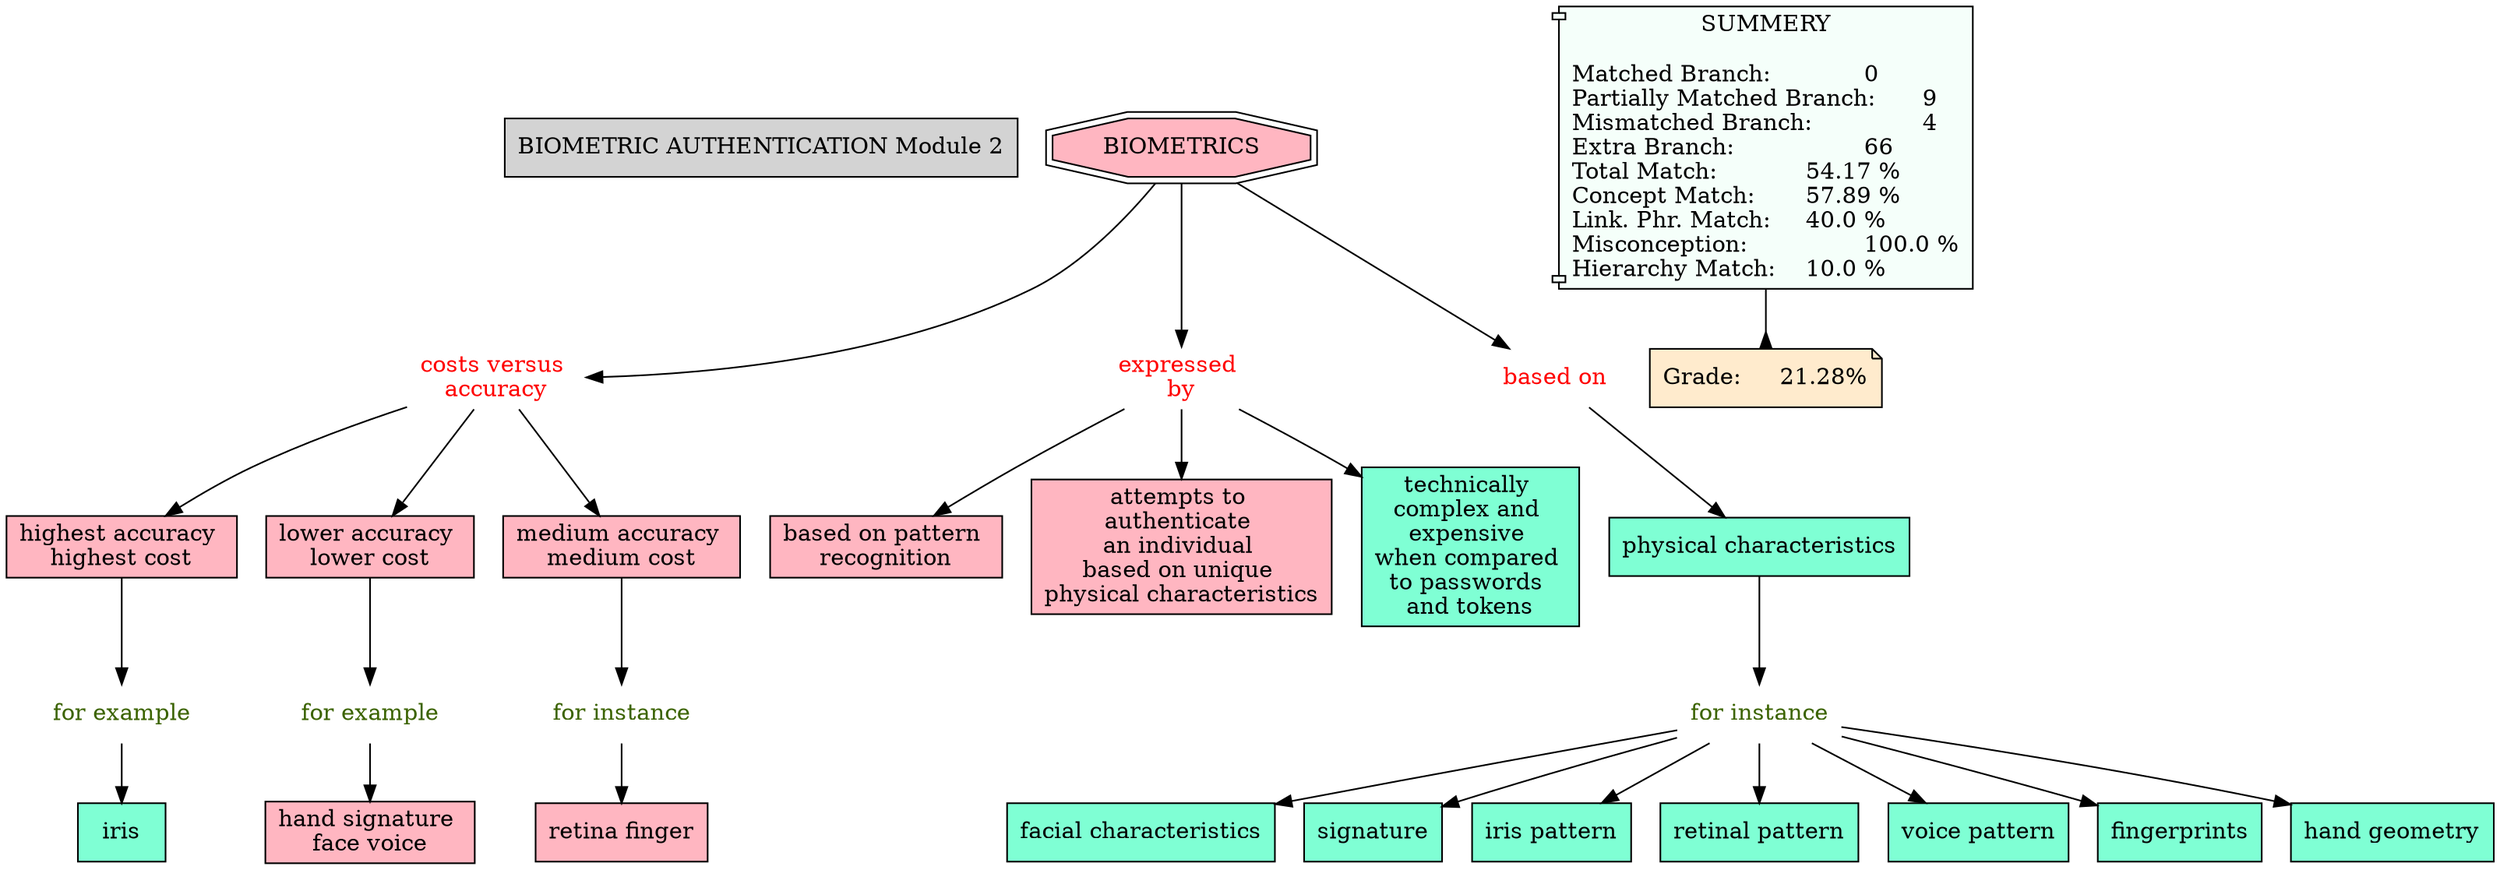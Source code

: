 // The Round Table
digraph {
	"1S3Z94NPF-13DQJ0-JZ5" [label="BIOMETRIC AUTHENTICATION Module 2" Gsplines=true shape=rect style=filled]
	"1S3ZV8X3K-1RHK537-17XQ" [label="for example
" Gsplines=true fontcolor="#3B6300" shape=none]
	"1S3ZTT9W0-22MF745-17DS" [label="hand signature 
face voice
" Gsplines=true fillcolor="#FFB6C1" shape=rect style=filled]
	"1S3ZV8X3K-1RHK537-17XQ" -> "1S3ZTT9W0-22MF745-17DS" [constraint=true]
	"1S3ZTDYLR-10WVJQW-16VZ" [label="physical characteristics
" Gsplines=true fillcolor=aquamarine shape=rect style=filled]
	"1S3ZTM51B-1X8DKLV-175T" [label="for instance
" Gsplines=true fontcolor="#3B6300" shape=none]
	"1S3ZTDYLR-10WVJQW-16VZ" -> "1S3ZTM51B-1X8DKLV-175T" [constraint=true]
	"1S3ZV949J-20N8PCF-17Z0" [label="for example
" Gsplines=true fontcolor="#3B6300" shape=none]
	"1S3ZTVB37-DS40DH-17GD" [label=iris Gsplines=true fillcolor=aquamarine shape=rect style=filled]
	"1S3ZV949J-20N8PCF-17Z0" -> "1S3ZTVB37-DS40DH-17GD" [constraint=true]
	"1S3ZTT1Y0-YG6DPW-17D6" [label="costs versus 
accuracy" Gsplines=true fontcolor=red shape=none]
	"1S3ZTZ53R-2BKYNR0-17L8" [label="highest accuracy 
highest cost
" Gsplines=true fillcolor="#FFB6C1" shape=rect style=filled]
	"1S3ZTT1Y0-YG6DPW-17D6" -> "1S3ZTZ53R-2BKYNR0-17L8" [constraint=true]
	"1S3ZT740L-1TBKZ1G-1669" [label=BIOMETRICS Gsplines=true fillcolor="#FFB6C1" shape=doubleoctagon style=filled]
	"1S3ZTJT2F-FGF6KV-171T" [label="expressed 
by" Gsplines=true fontcolor=red shape=none]
	"1S3ZT740L-1TBKZ1G-1669" -> "1S3ZTJT2F-FGF6KV-171T" [constraint=true]
	"1S3ZTM51B-1X8DKLV-175T" [label="for instance
" Gsplines=true fontcolor="#3B6300" shape=none]
	"1S3ZTFG8X-XLXFNY-16WZ" [label="facial characteristics
" Gsplines=true fillcolor=aquamarine shape=rect style=filled]
	"1S3ZTM51B-1X8DKLV-175T" -> "1S3ZTFG8X-XLXFNY-16WZ" [constraint=true]
	"1S3ZTJT2F-FGF6KV-171T" [label="expressed 
by" Gsplines=true fontcolor=red shape=none]
	"1S3ZT7B9N-NX55CF-169D" [label="based on pattern 
recognition" Gsplines=true fillcolor="#FFB6C1" shape=rect style=filled]
	"1S3ZTJT2F-FGF6KV-171T" -> "1S3ZT7B9N-NX55CF-169D" [constraint=true]
	"1S3ZT740L-1TBKZ1G-1669" [label=BIOMETRICS Gsplines=true fillcolor="#FFB6C1" shape=doubleoctagon style=filled]
	"1S3ZTL29Y-14NSKBD-174K" [label="based on" Gsplines=true fontcolor=red shape=none]
	"1S3ZT740L-1TBKZ1G-1669" -> "1S3ZTL29Y-14NSKBD-174K" [constraint=true]
	"1S3ZTM51B-1X8DKLV-175T" [label="for instance
" Gsplines=true fontcolor="#3B6300" shape=none]
	"1S3ZTHFVK-29RD90X-170T" [label=signature Gsplines=true fillcolor=aquamarine shape=rect style=filled]
	"1S3ZTM51B-1X8DKLV-175T" -> "1S3ZTHFVK-29RD90X-170T" [constraint=true]
	"1S3ZTT1Y0-YG6DPW-17D6" [label="costs versus 
accuracy" Gsplines=true fontcolor=red shape=none]
	"1S3ZTQ22L-15Z21DY-17B3" [label="lower accuracy 
lower cost
" Gsplines=true fillcolor="#FFB6C1" shape=rect style=filled]
	"1S3ZTT1Y0-YG6DPW-17D6" -> "1S3ZTQ22L-15Z21DY-17B3" [constraint=true]
	"1S3ZTM51B-1X8DKLV-175T" [label="for instance
" Gsplines=true fontcolor="#3B6300" shape=none]
	"1S3ZTGKBD-1B6VW5F-16Z4" [label="iris pattern
" Gsplines=true fillcolor=aquamarine shape=rect style=filled]
	"1S3ZTM51B-1X8DKLV-175T" -> "1S3ZTGKBD-1B6VW5F-16Z4" [constraint=true]
	"1S3ZTM51B-1X8DKLV-175T" [label="for instance
" Gsplines=true fontcolor="#3B6300" shape=none]
	"1S3ZTGJ3G-2D7QVMS-16Z0" [label="retinal pattern
" Gsplines=true fillcolor=aquamarine shape=rect style=filled]
	"1S3ZTM51B-1X8DKLV-175T" -> "1S3ZTGJ3G-2D7QVMS-16Z0" [constraint=true]
	"1S3ZTJT2F-FGF6KV-171T" [label="expressed 
by" Gsplines=true fontcolor=red shape=none]
	"1S3ZT7D99-10F1CLD-169J" [label="attempts to 
authenticate 
an individual 
based on unique 
physical characteristics
" Gsplines=true fillcolor="#FFB6C1" shape=rect style=filled]
	"1S3ZTJT2F-FGF6KV-171T" -> "1S3ZT7D99-10F1CLD-169J" [constraint=true]
	"1S3ZTZ53R-2BKYNR0-17L8" [label="highest accuracy 
highest cost
" Gsplines=true fillcolor="#FFB6C1" shape=rect style=filled]
	"1S3ZV949J-20N8PCF-17Z0" [label="for example
" Gsplines=true fontcolor="#3B6300" shape=none]
	"1S3ZTZ53R-2BKYNR0-17L8" -> "1S3ZV949J-20N8PCF-17Z0" [constraint=true]
	"1S3ZT740L-1TBKZ1G-1669" [label=BIOMETRICS Gsplines=true fillcolor="#FFB6C1" shape=doubleoctagon style=filled]
	"1S3ZTT1Y0-YG6DPW-17D6" [label="costs versus 
accuracy" Gsplines=true fontcolor=red shape=none]
	"1S3ZT740L-1TBKZ1G-1669" -> "1S3ZTT1Y0-YG6DPW-17D6" [constraint=true]
	"1S3ZTM51B-1X8DKLV-175T" [label="for instance
" Gsplines=true fontcolor="#3B6300" shape=none]
	"1S3ZTH6B0-2CPPT5W-1707" [label="voice pattern
" Gsplines=true fillcolor=aquamarine shape=rect style=filled]
	"1S3ZTM51B-1X8DKLV-175T" -> "1S3ZTH6B0-2CPPT5W-1707" [constraint=true]
	"1S3ZTL29Y-14NSKBD-174K" [label="based on" Gsplines=true fontcolor=red shape=none]
	"1S3ZTDYLR-10WVJQW-16VZ" [label="physical characteristics
" Gsplines=true fillcolor=aquamarine shape=rect style=filled]
	"1S3ZTL29Y-14NSKBD-174K" -> "1S3ZTDYLR-10WVJQW-16VZ" [constraint=true]
	"1S3ZTM51B-1X8DKLV-175T" [label="for instance
" Gsplines=true fontcolor="#3B6300" shape=none]
	"1S3ZTFHKN-1WR0C92-16X3" [label=fingerprints Gsplines=true fillcolor=aquamarine shape=rect style=filled]
	"1S3ZTM51B-1X8DKLV-175T" -> "1S3ZTFHKN-1WR0C92-16X3" [constraint=true]
	"1S3ZTT1Y0-YG6DPW-17D6" [label="costs versus 
accuracy" Gsplines=true fontcolor=red shape=none]
	"1S3ZTYH4Q-1DYV633-17K7" [label="medium accuracy 
medium cost
" Gsplines=true fillcolor="#FFB6C1" shape=rect style=filled]
	"1S3ZTT1Y0-YG6DPW-17D6" -> "1S3ZTYH4Q-1DYV633-17K7" [constraint=true]
	"1S3ZTM51B-1X8DKLV-175T" [label="for instance
" Gsplines=true fontcolor="#3B6300" shape=none]
	"1S3ZTFK4G-24LYPWD-16X7" [label="hand geometry
" Gsplines=true fillcolor=aquamarine shape=rect style=filled]
	"1S3ZTM51B-1X8DKLV-175T" -> "1S3ZTFK4G-24LYPWD-16X7" [constraint=true]
	"1S3ZTYH4Q-1DYV633-17K7" [label="medium accuracy 
medium cost
" Gsplines=true fillcolor="#FFB6C1" shape=rect style=filled]
	"1S3ZV90YJ-1K85CFN-17YC" [label="for instance
" Gsplines=true fontcolor="#3B6300" shape=none]
	"1S3ZTYH4Q-1DYV633-17K7" -> "1S3ZV90YJ-1K85CFN-17YC" [constraint=true]
	"1S3ZV90YJ-1K85CFN-17YC" [label="for instance
" Gsplines=true fontcolor="#3B6300" shape=none]
	"1S3ZTV0SG-K2JWP3-17FS" [label="retina finger
" Gsplines=true fillcolor="#FFB6C1" shape=rect style=filled]
	"1S3ZV90YJ-1K85CFN-17YC" -> "1S3ZTV0SG-K2JWP3-17FS" [constraint=true]
	"1S3ZTQ22L-15Z21DY-17B3" [label="lower accuracy 
lower cost
" Gsplines=true fillcolor="#FFB6C1" shape=rect style=filled]
	"1S3ZV8X3K-1RHK537-17XQ" [label="for example
" Gsplines=true fontcolor="#3B6300" shape=none]
	"1S3ZTQ22L-15Z21DY-17B3" -> "1S3ZV8X3K-1RHK537-17XQ" [constraint=true]
	"1S3ZTJT2F-FGF6KV-171T" [label="expressed 
by" Gsplines=true fontcolor=red shape=none]
	"1S3ZTCWBT-141PMLG-16S1" [label="technically 
complex and 
expensive 
when compared 
to passwords 
and tokens
" Gsplines=true fillcolor=aquamarine shape=rect style=filled]
	"1S3ZTJT2F-FGF6KV-171T" -> "1S3ZTCWBT-141PMLG-16S1" [constraint=true]
	Stat [label="SUMMERY

Matched Branch:		0\lPartially Matched Branch:	9\lMismatched Branch:		4\lExtra Branch:			66\lTotal Match:		54.17 %\lConcept Match:	57.89 %\lLink. Phr. Match:	40.0 %\lMisconception:		100.0 %\lHierarchy Match:	10.0 %\l" Gsplines=true fillcolor="#F5FFFA" shape=component style=filled]
	Grade [label="Grade:	21.28%" Gsplines=true fillcolor="#FFEBCD" shape=note style=filled]
	Stat -> Grade [arrowhead=inv color=black constraint=true]
}
